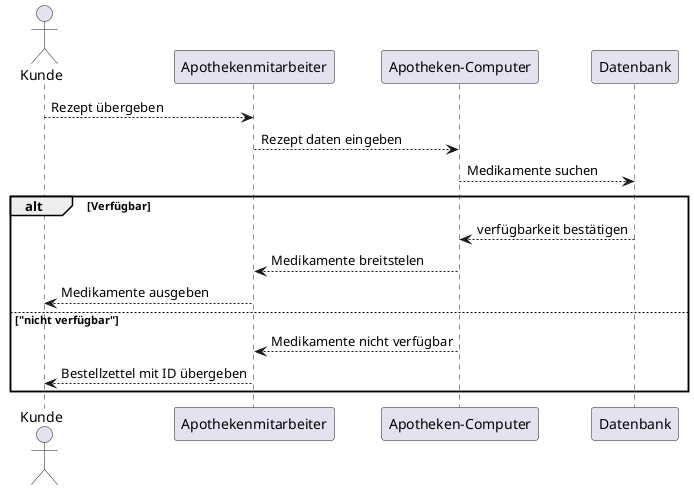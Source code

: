 
@startuml
actor Kunde
participant Apothekenmitarbeiter
participant "Apotheken-Computer"
participant Datenbank

 Kunde --> Apothekenmitarbeiter : Rezept übergeben
 Apothekenmitarbeiter --> "Apotheken-Computer" :Rezept daten eingeben
 "Apotheken-Computer" -->Datenbank :  Medikamente suchen
 alt Verfügbar
 '== "verfügbar "==

 Datenbank --> "Apotheken-Computer" : verfügbarkeit bestätigen
 "Apotheken-Computer" --> Apothekenmitarbeiter :  Medikamente breitstelen
 Apothekenmitarbeiter--> Kunde :  Medikamente ausgeben
 else "nicht verfügbar"
 ' == "nicht verfügbar" ==
 "Apotheken-Computer"--> Apothekenmitarbeiter : Medikamente nicht verfügbar
   Apothekenmitarbeiter--> Kunde :  Bestellzettel mit ID übergeben
   end
@enduml
